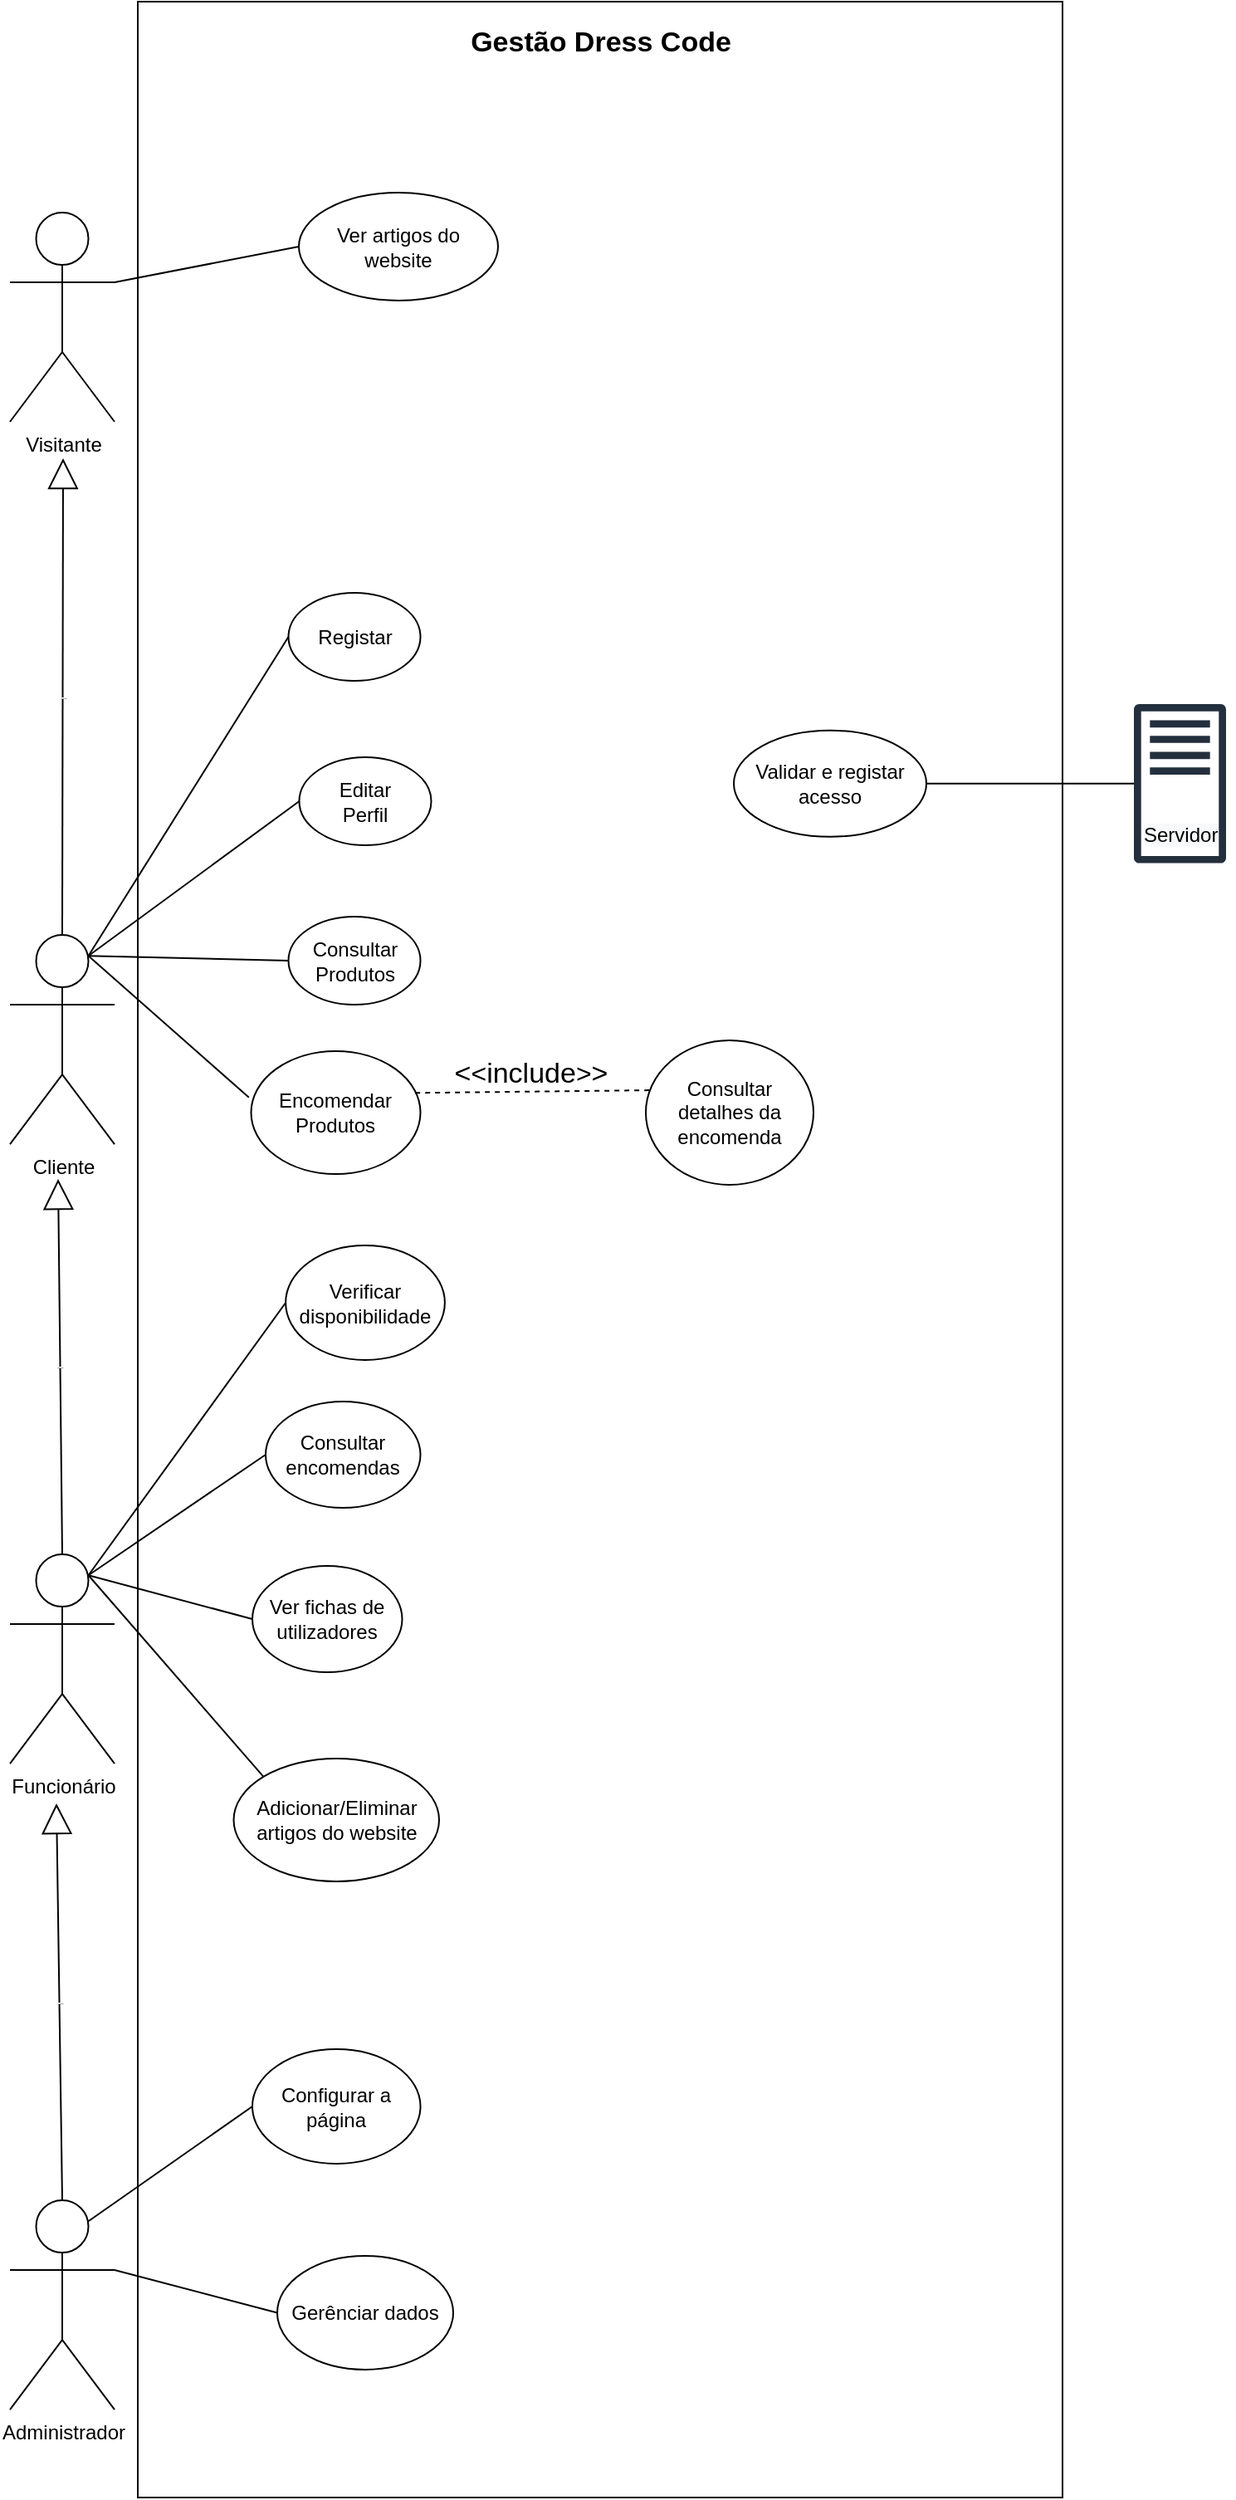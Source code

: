<mxfile pages="2">
    <diagram id="ccOVwTJLni_B6k8jklq0" name="Casos de Uso">
        <mxGraphModel dx="820" dy="567" grid="0" gridSize="10" guides="1" tooltips="1" connect="1" arrows="1" fold="1" page="1" pageScale="1" pageWidth="827" pageHeight="1169" background="#ffffff" math="0" shadow="0">
            <root>
                <mxCell id="0"/>
                <mxCell id="1" parent="0"/>
                <mxCell id="IhjjagdQ4d-OvM7gtka2-1" value="" style="rounded=0;whiteSpace=wrap;html=1;" parent="1" vertex="1">
                    <mxGeometry x="135" y="26" width="557" height="1503" as="geometry"/>
                </mxCell>
                <mxCell id="IhjjagdQ4d-OvM7gtka2-2" value="Funcionário&lt;br&gt;" style="shape=umlActor;verticalLabelPosition=bottom;verticalAlign=top;html=1;outlineConnect=0;" parent="1" vertex="1">
                    <mxGeometry x="58" y="961.02" width="63" height="126" as="geometry"/>
                </mxCell>
                <mxCell id="IhjjagdQ4d-OvM7gtka2-3" value="Cliente" style="shape=umlActor;verticalLabelPosition=bottom;verticalAlign=top;html=1;outlineConnect=0;" parent="1" vertex="1">
                    <mxGeometry x="58" y="588.02" width="63" height="126" as="geometry"/>
                </mxCell>
                <mxCell id="IhjjagdQ4d-OvM7gtka2-4" value="Administrador&lt;br&gt;" style="shape=umlActor;verticalLabelPosition=bottom;verticalAlign=top;html=1;outlineConnect=0;" parent="1" vertex="1">
                    <mxGeometry x="58" y="1350.02" width="63" height="126" as="geometry"/>
                </mxCell>
                <mxCell id="IhjjagdQ4d-OvM7gtka2-5" value="Registar" style="ellipse;whiteSpace=wrap;html=1;" parent="1" vertex="1">
                    <mxGeometry x="225.75" y="382" width="79.5" height="53" as="geometry"/>
                </mxCell>
                <mxCell id="IhjjagdQ4d-OvM7gtka2-6" value="" style="endArrow=none;html=1;rounded=0;exitX=0.75;exitY=0.1;exitDx=0;exitDy=0;exitPerimeter=0;entryX=0;entryY=0.5;entryDx=0;entryDy=0;" parent="1" source="IhjjagdQ4d-OvM7gtka2-3" target="IhjjagdQ4d-OvM7gtka2-5" edge="1">
                    <mxGeometry width="50" height="50" relative="1" as="geometry">
                        <mxPoint x="155" y="622.02" as="sourcePoint"/>
                        <mxPoint x="202.034" y="558" as="targetPoint"/>
                    </mxGeometry>
                </mxCell>
                <mxCell id="IhjjagdQ4d-OvM7gtka2-7" value="Encomendar&lt;br&gt;Produtos" style="ellipse;whiteSpace=wrap;html=1;" parent="1" vertex="1">
                    <mxGeometry x="203.25" y="658" width="102" height="73.98" as="geometry"/>
                </mxCell>
                <mxCell id="IhjjagdQ4d-OvM7gtka2-9" value="&lt;b style=&quot;line-height: 1.2&quot;&gt;&lt;font style=&quot;font-size: 17px&quot;&gt;Gestão Dress Code&lt;/font&gt;&lt;/b&gt;" style="text;html=1;strokeColor=none;fillColor=none;align=center;verticalAlign=middle;whiteSpace=wrap;rounded=0;" parent="1" vertex="1">
                    <mxGeometry x="334" y="36" width="160" height="30" as="geometry"/>
                </mxCell>
                <mxCell id="IhjjagdQ4d-OvM7gtka2-11" value="" style="endArrow=none;html=1;rounded=0;fontSize=17;exitX=0.75;exitY=0.1;exitDx=0;exitDy=0;exitPerimeter=0;entryX=-0.013;entryY=0.377;entryDx=0;entryDy=0;entryPerimeter=0;" parent="1" source="IhjjagdQ4d-OvM7gtka2-3" target="IhjjagdQ4d-OvM7gtka2-7" edge="1">
                    <mxGeometry width="50" height="50" relative="1" as="geometry">
                        <mxPoint x="155" y="687.02" as="sourcePoint"/>
                        <mxPoint x="205" y="637.02" as="targetPoint"/>
                    </mxGeometry>
                </mxCell>
                <mxCell id="IhjjagdQ4d-OvM7gtka2-12" value="Editar&lt;br&gt;Perfil" style="ellipse;whiteSpace=wrap;html=1;" parent="1" vertex="1">
                    <mxGeometry x="232.25" y="481" width="79.5" height="53" as="geometry"/>
                </mxCell>
                <mxCell id="IhjjagdQ4d-OvM7gtka2-14" value="Consultar detalhes da&lt;br&gt;encomenda" style="ellipse;whiteSpace=wrap;html=1;" parent="1" vertex="1">
                    <mxGeometry x="441" y="651.5" width="101" height="86.98" as="geometry"/>
                </mxCell>
                <mxCell id="IhjjagdQ4d-OvM7gtka2-16" value="" style="endArrow=none;dashed=1;html=1;rounded=0;fontSize=17;entryX=0.048;entryY=0.345;entryDx=0;entryDy=0;entryPerimeter=0;exitX=0.969;exitY=0.34;exitDx=0;exitDy=0;exitPerimeter=0;" parent="1" source="IhjjagdQ4d-OvM7gtka2-7" target="IhjjagdQ4d-OvM7gtka2-14" edge="1">
                    <mxGeometry width="50" height="50" relative="1" as="geometry">
                        <mxPoint x="292" y="213" as="sourcePoint"/>
                        <mxPoint x="342" y="163" as="targetPoint"/>
                    </mxGeometry>
                </mxCell>
                <mxCell id="IhjjagdQ4d-OvM7gtka2-17" value="&amp;lt;&lt;font style=&quot;font-size: 16px&quot;&gt;&amp;lt;&lt;/font&gt;include&lt;font style=&quot;font-size: 16px&quot;&gt;&amp;gt;&lt;/font&gt;&amp;gt;" style="text;html=1;strokeColor=none;fillColor=none;align=center;verticalAlign=middle;whiteSpace=wrap;rounded=0;fontSize=17;rotation=0;" parent="1" vertex="1">
                    <mxGeometry x="329.5" y="660" width="84" height="23" as="geometry"/>
                </mxCell>
                <mxCell id="IhjjagdQ4d-OvM7gtka2-18" value="Consultar&lt;br&gt;Produtos" style="ellipse;whiteSpace=wrap;html=1;" parent="1" vertex="1">
                    <mxGeometry x="225.75" y="577" width="79.5" height="53" as="geometry"/>
                </mxCell>
                <mxCell id="IhjjagdQ4d-OvM7gtka2-19" value="" style="endArrow=none;html=1;rounded=0;fontSize=16;entryX=0;entryY=0.5;entryDx=0;entryDy=0;exitX=0.75;exitY=0.1;exitDx=0;exitDy=0;exitPerimeter=0;" parent="1" source="IhjjagdQ4d-OvM7gtka2-3" target="IhjjagdQ4d-OvM7gtka2-12" edge="1">
                    <mxGeometry width="50" height="50" relative="1" as="geometry">
                        <mxPoint x="139" y="663.02" as="sourcePoint"/>
                        <mxPoint x="189" y="613.02" as="targetPoint"/>
                    </mxGeometry>
                </mxCell>
                <mxCell id="IhjjagdQ4d-OvM7gtka2-21" value="&lt;span style=&quot;color: rgb(0 , 0 , 0) ; font-family: &amp;#34;helvetica&amp;#34; ; font-size: 12px ; font-style: normal ; font-weight: 400 ; letter-spacing: normal ; text-align: center ; text-indent: 0px ; text-transform: none ; word-spacing: 0px ; background-color: rgb(248 , 249 , 250) ; display: inline ; float: none&quot;&gt;Servidor&lt;/span&gt;" style="text;whiteSpace=wrap;html=1;fontSize=16;" parent="1" vertex="1">
                    <mxGeometry x="738.5" y="510" width="57" height="35" as="geometry"/>
                </mxCell>
                <mxCell id="IhjjagdQ4d-OvM7gtka2-22" value="" style="sketch=0;outlineConnect=0;fontColor=#232F3E;gradientColor=none;fillColor=#232F3D;strokeColor=none;dashed=0;verticalLabelPosition=bottom;verticalAlign=top;align=center;html=1;fontSize=12;fontStyle=0;aspect=fixed;pointerEvents=1;shape=mxgraph.aws4.traditional_server;" parent="1" vertex="1">
                    <mxGeometry x="735" y="448.8" width="55.5" height="96.2" as="geometry"/>
                </mxCell>
                <mxCell id="cnAyEao9ffWCqPPbkSO4-3" value="Configurar a página" style="ellipse;whiteSpace=wrap;html=1;" parent="1" vertex="1">
                    <mxGeometry x="204" y="1259" width="101.25" height="69" as="geometry"/>
                </mxCell>
                <mxCell id="cnAyEao9ffWCqPPbkSO4-4" value="" style="endArrow=none;html=1;exitX=0.75;exitY=0.1;exitDx=0;exitDy=0;exitPerimeter=0;entryX=0;entryY=0.5;entryDx=0;entryDy=0;" parent="1" source="IhjjagdQ4d-OvM7gtka2-4" target="cnAyEao9ffWCqPPbkSO4-3" edge="1">
                    <mxGeometry width="50" height="50" relative="1" as="geometry">
                        <mxPoint x="420" y="1497.02" as="sourcePoint"/>
                        <mxPoint x="470" y="1447.02" as="targetPoint"/>
                    </mxGeometry>
                </mxCell>
                <mxCell id="cnAyEao9ffWCqPPbkSO4-5" value="Gerênciar dados" style="ellipse;whiteSpace=wrap;html=1;" parent="1" vertex="1">
                    <mxGeometry x="219" y="1383.52" width="106" height="68.48" as="geometry"/>
                </mxCell>
                <mxCell id="cnAyEao9ffWCqPPbkSO4-6" value="Verificar disponibilidade" style="ellipse;whiteSpace=wrap;html=1;" parent="1" vertex="1">
                    <mxGeometry x="224.07" y="775" width="95.87" height="69" as="geometry"/>
                </mxCell>
                <mxCell id="cnAyEao9ffWCqPPbkSO4-7" value="" style="endArrow=none;html=1;exitX=0.75;exitY=0.1;exitDx=0;exitDy=0;exitPerimeter=0;entryX=0;entryY=0.5;entryDx=0;entryDy=0;" parent="1" source="IhjjagdQ4d-OvM7gtka2-2" target="cnAyEao9ffWCqPPbkSO4-6" edge="1">
                    <mxGeometry width="50" height="50" relative="1" as="geometry">
                        <mxPoint x="420" y="858.02" as="sourcePoint"/>
                        <mxPoint x="470" y="808.02" as="targetPoint"/>
                    </mxGeometry>
                </mxCell>
                <mxCell id="cnAyEao9ffWCqPPbkSO4-8" value="" style="endArrow=none;html=1;exitX=1;exitY=0.333;exitDx=0;exitDy=0;exitPerimeter=0;entryX=0;entryY=0.5;entryDx=0;entryDy=0;" parent="1" source="IhjjagdQ4d-OvM7gtka2-4" target="cnAyEao9ffWCqPPbkSO4-5" edge="1">
                    <mxGeometry width="50" height="50" relative="1" as="geometry">
                        <mxPoint x="420" y="1490.02" as="sourcePoint"/>
                        <mxPoint x="470" y="1440.02" as="targetPoint"/>
                    </mxGeometry>
                </mxCell>
                <mxCell id="cnAyEao9ffWCqPPbkSO4-9" value="Consultar encomendas" style="ellipse;whiteSpace=wrap;html=1;" parent="1" vertex="1">
                    <mxGeometry x="212" y="869" width="93.25" height="64" as="geometry"/>
                </mxCell>
                <mxCell id="cnAyEao9ffWCqPPbkSO4-11" value="" style="endArrow=none;html=1;exitX=0.75;exitY=0.1;exitDx=0;exitDy=0;exitPerimeter=0;entryX=0;entryY=0.5;entryDx=0;entryDy=0;" parent="1" source="IhjjagdQ4d-OvM7gtka2-2" target="cnAyEao9ffWCqPPbkSO4-9" edge="1">
                    <mxGeometry width="50" height="50" relative="1" as="geometry">
                        <mxPoint x="420" y="963.02" as="sourcePoint"/>
                        <mxPoint x="470" y="913.02" as="targetPoint"/>
                    </mxGeometry>
                </mxCell>
                <mxCell id="cnAyEao9ffWCqPPbkSO4-12" value="Ver fichas de utilizadores" style="ellipse;whiteSpace=wrap;html=1;" parent="1" vertex="1">
                    <mxGeometry x="204" y="968" width="90.25" height="64" as="geometry"/>
                </mxCell>
                <mxCell id="cnAyEao9ffWCqPPbkSO4-13" value="" style="endArrow=none;html=1;exitX=0.75;exitY=0.1;exitDx=0;exitDy=0;exitPerimeter=0;entryX=0;entryY=0.5;entryDx=0;entryDy=0;" parent="1" source="IhjjagdQ4d-OvM7gtka2-2" target="cnAyEao9ffWCqPPbkSO4-12" edge="1">
                    <mxGeometry width="50" height="50" relative="1" as="geometry">
                        <mxPoint x="420" y="850.02" as="sourcePoint"/>
                        <mxPoint x="470" y="800.02" as="targetPoint"/>
                    </mxGeometry>
                </mxCell>
                <mxCell id="cnAyEao9ffWCqPPbkSO4-14" value="Adicionar/Eliminar artigos do website" style="ellipse;whiteSpace=wrap;html=1;" parent="1" vertex="1">
                    <mxGeometry x="192.75" y="1084" width="123.75" height="73.98" as="geometry"/>
                </mxCell>
                <mxCell id="3" value="" style="endArrow=none;html=1;entryX=0;entryY=0;entryDx=0;entryDy=0;exitX=0.75;exitY=0.1;exitDx=0;exitDy=0;exitPerimeter=0;" parent="1" source="IhjjagdQ4d-OvM7gtka2-2" target="cnAyEao9ffWCqPPbkSO4-14" edge="1">
                    <mxGeometry width="50" height="50" relative="1" as="geometry">
                        <mxPoint x="127" y="1051.02" as="sourcePoint"/>
                        <mxPoint x="177" y="1001.02" as="targetPoint"/>
                    </mxGeometry>
                </mxCell>
                <mxCell id="4" value="Validar e registar acesso" style="ellipse;whiteSpace=wrap;html=1;" parent="1" vertex="1">
                    <mxGeometry x="494" y="464.9" width="116" height="64" as="geometry"/>
                </mxCell>
                <mxCell id="6" value="" style="endArrow=none;html=1;exitX=1;exitY=0.5;exitDx=0;exitDy=0;" parent="1" source="4" target="IhjjagdQ4d-OvM7gtka2-22" edge="1">
                    <mxGeometry width="50" height="50" relative="1" as="geometry">
                        <mxPoint x="229" y="585" as="sourcePoint"/>
                        <mxPoint x="279" y="535" as="targetPoint"/>
                    </mxGeometry>
                </mxCell>
                <mxCell id="lpoRtROx9iUJPAcO76Ek-7" value="Extends" style="endArrow=block;endSize=16;endFill=0;html=1;rounded=0;fontSize=1;exitX=0.5;exitY=0;exitDx=0;exitDy=0;exitPerimeter=0;" edge="1" parent="1" source="IhjjagdQ4d-OvM7gtka2-2">
                    <mxGeometry width="160" relative="1" as="geometry">
                        <mxPoint x="84" y="941.02" as="sourcePoint"/>
                        <mxPoint x="87" y="735.02" as="targetPoint"/>
                    </mxGeometry>
                </mxCell>
                <mxCell id="lpoRtROx9iUJPAcO76Ek-8" value="Extends" style="endArrow=block;endSize=16;endFill=0;html=1;rounded=0;fontSize=1;exitX=0.5;exitY=0;exitDx=0;exitDy=0;exitPerimeter=0;" edge="1" parent="1" source="IhjjagdQ4d-OvM7gtka2-4">
                    <mxGeometry width="160" relative="1" as="geometry">
                        <mxPoint x="67" y="1298.02" as="sourcePoint"/>
                        <mxPoint x="86" y="1111.02" as="targetPoint"/>
                    </mxGeometry>
                </mxCell>
                <mxCell id="lpoRtROx9iUJPAcO76Ek-10" value="Visitante" style="shape=umlActor;verticalLabelPosition=bottom;verticalAlign=top;html=1;outlineConnect=0;" vertex="1" parent="1">
                    <mxGeometry x="58" y="153" width="63" height="126" as="geometry"/>
                </mxCell>
                <mxCell id="lpoRtROx9iUJPAcO76Ek-12" value="Extends" style="endArrow=block;endSize=16;endFill=0;html=1;rounded=0;fontSize=1;exitX=0.5;exitY=0;exitDx=0;exitDy=0;exitPerimeter=0;" edge="1" parent="1" source="IhjjagdQ4d-OvM7gtka2-3">
                    <mxGeometry width="160" relative="1" as="geometry">
                        <mxPoint x="42" y="400" as="sourcePoint"/>
                        <mxPoint x="90" y="301" as="targetPoint"/>
                    </mxGeometry>
                </mxCell>
                <mxCell id="lpoRtROx9iUJPAcO76Ek-13" value="Ver artigos do website" style="ellipse;whiteSpace=wrap;html=1;fontSize=12;" vertex="1" parent="1">
                    <mxGeometry x="232" y="141" width="120" height="65" as="geometry"/>
                </mxCell>
                <mxCell id="lpoRtROx9iUJPAcO76Ek-14" value="" style="endArrow=none;html=1;rounded=0;exitX=1;exitY=0.333;exitDx=0;exitDy=0;exitPerimeter=0;entryX=0;entryY=0.5;entryDx=0;entryDy=0;" edge="1" parent="1" source="lpoRtROx9iUJPAcO76Ek-10" target="lpoRtROx9iUJPAcO76Ek-13">
                    <mxGeometry width="50" height="50" relative="1" as="geometry">
                        <mxPoint x="42" y="93" as="sourcePoint"/>
                        <mxPoint x="138.784" y="50.38" as="targetPoint"/>
                    </mxGeometry>
                </mxCell>
                <mxCell id="lpoRtROx9iUJPAcO76Ek-15" value="" style="endArrow=none;html=1;rounded=0;fontSize=16;entryX=0;entryY=0.5;entryDx=0;entryDy=0;exitX=0.75;exitY=0.1;exitDx=0;exitDy=0;exitPerimeter=0;" edge="1" parent="1" source="IhjjagdQ4d-OvM7gtka2-3" target="IhjjagdQ4d-OvM7gtka2-18">
                    <mxGeometry width="50" height="50" relative="1" as="geometry">
                        <mxPoint x="50" y="529" as="sourcePoint"/>
                        <mxPoint x="256.75" y="512.88" as="targetPoint"/>
                    </mxGeometry>
                </mxCell>
            </root>
        </mxGraphModel>
    </diagram>
</mxfile>